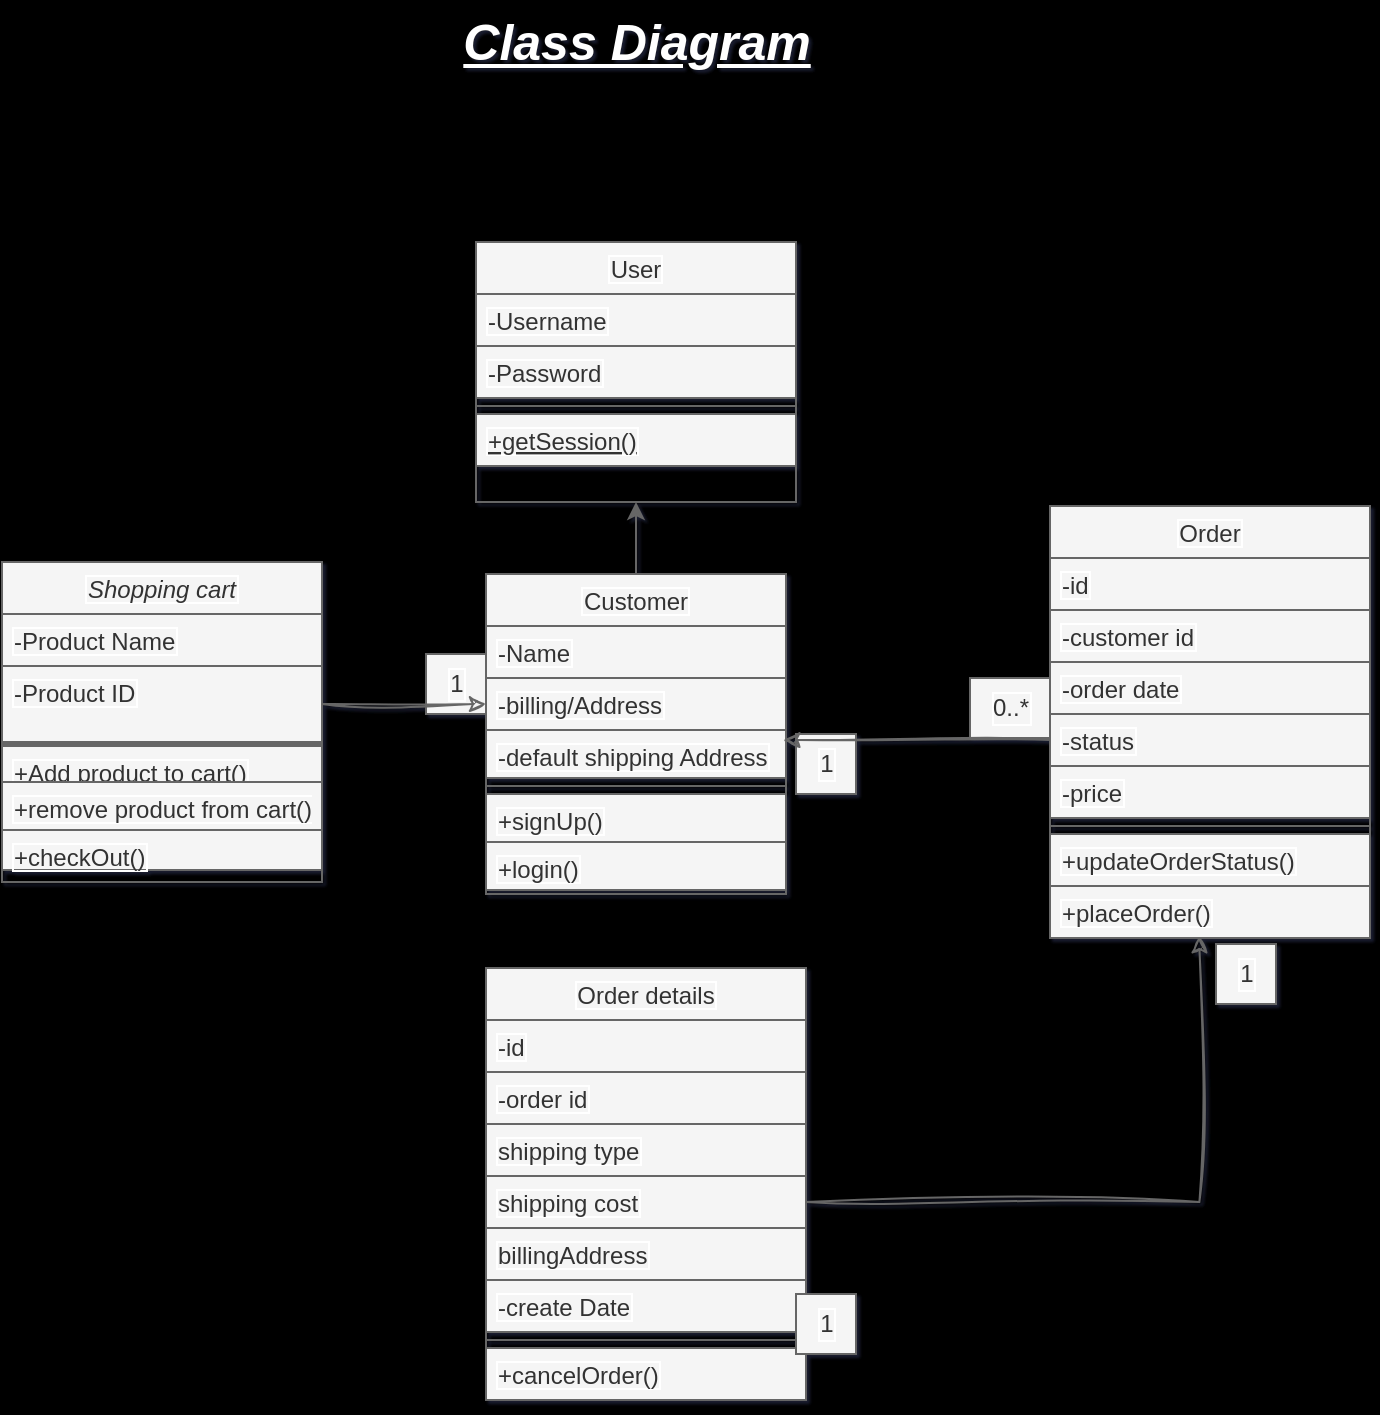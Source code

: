 <mxfile version="24.0.5" type="device">
  <diagram id="C5RBs43oDa-KdzZeNtuy" name="Page-1">
    <mxGraphModel dx="1221" dy="787" grid="0" gridSize="10" guides="1" tooltips="1" connect="1" arrows="1" fold="1" page="0" pageScale="1" pageWidth="827" pageHeight="1169" background="#000000" math="0" shadow="1">
      <root>
        <mxCell id="WIyWlLk6GJQsqaUBKTNV-0" />
        <mxCell id="WIyWlLk6GJQsqaUBKTNV-1" parent="WIyWlLk6GJQsqaUBKTNV-0" />
        <mxCell id="SNpm3om3-C7uNST0-aa4-1" value="Shopping cart" style="swimlane;fontStyle=2;align=center;verticalAlign=top;childLayout=stackLayout;horizontal=1;startSize=26;horizontalStack=0;resizeParent=1;resizeLast=0;collapsible=1;marginBottom=0;rounded=0;shadow=0;strokeWidth=1;labelBorderColor=#FFFFFF;fillColor=#f5f5f5;strokeColor=#666666;fontColor=#333333;" parent="WIyWlLk6GJQsqaUBKTNV-1" vertex="1">
          <mxGeometry x="43" y="314" width="160" height="160" as="geometry">
            <mxRectangle x="230" y="140" width="160" height="26" as="alternateBounds" />
          </mxGeometry>
        </mxCell>
        <mxCell id="SNpm3om3-C7uNST0-aa4-2" value="-Product Name" style="text;align=left;verticalAlign=top;spacingLeft=4;spacingRight=4;overflow=hidden;rotatable=0;points=[[0,0.5],[1,0.5]];portConstraint=eastwest;labelBorderColor=#FFFFFF;fillColor=#f5f5f5;strokeColor=#666666;fontColor=#333333;" parent="SNpm3om3-C7uNST0-aa4-1" vertex="1">
          <mxGeometry y="26" width="160" height="26" as="geometry" />
        </mxCell>
        <mxCell id="SNpm3om3-C7uNST0-aa4-3" value="-Product ID" style="text;align=left;verticalAlign=top;spacingLeft=4;spacingRight=4;overflow=hidden;rotatable=0;points=[[0,0.5],[1,0.5]];portConstraint=eastwest;rounded=0;shadow=0;html=0;labelBorderColor=#FFFFFF;fillColor=#f5f5f5;strokeColor=#666666;fontColor=#333333;" parent="SNpm3om3-C7uNST0-aa4-1" vertex="1">
          <mxGeometry y="52" width="160" height="38" as="geometry" />
        </mxCell>
        <mxCell id="SNpm3om3-C7uNST0-aa4-4" value="" style="line;html=1;strokeWidth=1;align=left;verticalAlign=middle;spacingTop=-1;spacingLeft=3;spacingRight=3;rotatable=0;labelPosition=right;points=[];portConstraint=eastwest;labelBorderColor=#FFFFFF;fillColor=#f5f5f5;strokeColor=#666666;fontColor=#333333;" parent="SNpm3om3-C7uNST0-aa4-1" vertex="1">
          <mxGeometry y="90" width="160" height="2" as="geometry" />
        </mxCell>
        <mxCell id="SNpm3om3-C7uNST0-aa4-5" value="+Add product to cart()" style="text;align=left;verticalAlign=top;spacingLeft=4;spacingRight=4;overflow=hidden;rotatable=0;points=[[0,0.5],[1,0.5]];portConstraint=eastwest;labelBorderColor=#FFFFFF;fillColor=#f5f5f5;strokeColor=#666666;fontColor=#333333;" parent="SNpm3om3-C7uNST0-aa4-1" vertex="1">
          <mxGeometry y="92" width="160" height="18" as="geometry" />
        </mxCell>
        <mxCell id="SNpm3om3-C7uNST0-aa4-6" value="+remove product from cart()" style="text;align=left;verticalAlign=top;spacingLeft=4;spacingRight=4;overflow=hidden;rotatable=0;points=[[0,0.5],[1,0.5]];portConstraint=eastwest;labelBorderColor=#FFFFFF;fillColor=#f5f5f5;strokeColor=#666666;fontColor=#333333;" parent="SNpm3om3-C7uNST0-aa4-1" vertex="1">
          <mxGeometry y="110" width="160" height="24" as="geometry" />
        </mxCell>
        <mxCell id="SNpm3om3-C7uNST0-aa4-7" value="+checkOut()" style="text;align=left;verticalAlign=top;spacingLeft=4;spacingRight=4;overflow=hidden;rotatable=0;points=[[0,0.5],[1,0.5]];portConstraint=eastwest;labelBorderColor=#FFFFFF;fillColor=#f5f5f5;strokeColor=#666666;fontColor=#333333;" parent="SNpm3om3-C7uNST0-aa4-1" vertex="1">
          <mxGeometry y="134" width="160" height="20" as="geometry" />
        </mxCell>
        <mxCell id="SNpm3om3-C7uNST0-aa4-8" value="User" style="swimlane;fontStyle=0;align=center;verticalAlign=top;childLayout=stackLayout;horizontal=1;startSize=26;horizontalStack=0;resizeParent=1;resizeLast=0;collapsible=1;marginBottom=0;rounded=0;shadow=0;strokeWidth=1;labelBorderColor=#FFFFFF;fillColor=#f5f5f5;strokeColor=#666666;fontColor=#333333;" parent="WIyWlLk6GJQsqaUBKTNV-1" vertex="1">
          <mxGeometry x="280" y="154" width="160" height="130" as="geometry">
            <mxRectangle x="130" y="380" width="160" height="26" as="alternateBounds" />
          </mxGeometry>
        </mxCell>
        <mxCell id="SNpm3om3-C7uNST0-aa4-9" value="-Username" style="text;align=left;verticalAlign=top;spacingLeft=4;spacingRight=4;overflow=hidden;rotatable=0;points=[[0,0.5],[1,0.5]];portConstraint=eastwest;labelBorderColor=#FFFFFF;fillColor=#f5f5f5;strokeColor=#666666;fontColor=#333333;" parent="SNpm3om3-C7uNST0-aa4-8" vertex="1">
          <mxGeometry y="26" width="160" height="26" as="geometry" />
        </mxCell>
        <mxCell id="SNpm3om3-C7uNST0-aa4-10" value="-Password" style="text;align=left;verticalAlign=top;spacingLeft=4;spacingRight=4;overflow=hidden;rotatable=0;points=[[0,0.5],[1,0.5]];portConstraint=eastwest;rounded=0;shadow=0;html=0;labelBorderColor=#FFFFFF;fillColor=#f5f5f5;strokeColor=#666666;fontColor=#333333;" parent="SNpm3om3-C7uNST0-aa4-8" vertex="1">
          <mxGeometry y="52" width="160" height="26" as="geometry" />
        </mxCell>
        <mxCell id="SNpm3om3-C7uNST0-aa4-11" value="" style="line;html=1;strokeWidth=1;align=left;verticalAlign=middle;spacingTop=-1;spacingLeft=3;spacingRight=3;rotatable=0;labelPosition=right;points=[];portConstraint=eastwest;labelBorderColor=#FFFFFF;fillColor=#f5f5f5;strokeColor=#666666;fontColor=#333333;" parent="SNpm3om3-C7uNST0-aa4-8" vertex="1">
          <mxGeometry y="78" width="160" height="8" as="geometry" />
        </mxCell>
        <mxCell id="SNpm3om3-C7uNST0-aa4-12" value="+getSession()" style="text;align=left;verticalAlign=top;spacingLeft=4;spacingRight=4;overflow=hidden;rotatable=0;points=[[0,0.5],[1,0.5]];portConstraint=eastwest;fontStyle=4;labelBorderColor=#FFFFFF;fillColor=#f5f5f5;strokeColor=#666666;fontColor=#333333;" parent="SNpm3om3-C7uNST0-aa4-8" vertex="1">
          <mxGeometry y="86" width="160" height="26" as="geometry" />
        </mxCell>
        <mxCell id="SNpm3om3-C7uNST0-aa4-13" value="Customer" style="swimlane;fontStyle=0;align=center;verticalAlign=top;childLayout=stackLayout;horizontal=1;startSize=26;horizontalStack=0;resizeParent=1;resizeLast=0;collapsible=1;marginBottom=0;rounded=0;shadow=0;strokeWidth=1;labelBorderColor=#FFFFFF;fillColor=#f5f5f5;strokeColor=#666666;fontColor=#333333;" parent="WIyWlLk6GJQsqaUBKTNV-1" vertex="1">
          <mxGeometry x="285" y="320" width="150" height="160" as="geometry">
            <mxRectangle x="340" y="380" width="170" height="26" as="alternateBounds" />
          </mxGeometry>
        </mxCell>
        <mxCell id="SNpm3om3-C7uNST0-aa4-14" value="-Name" style="text;align=left;verticalAlign=top;spacingLeft=4;spacingRight=4;overflow=hidden;rotatable=0;points=[[0,0.5],[1,0.5]];portConstraint=eastwest;labelBorderColor=#FFFFFF;fillColor=#f5f5f5;strokeColor=#666666;fontColor=#333333;" parent="SNpm3om3-C7uNST0-aa4-13" vertex="1">
          <mxGeometry y="26" width="150" height="26" as="geometry" />
        </mxCell>
        <mxCell id="SNpm3om3-C7uNST0-aa4-15" value="-billing/Address" style="text;align=left;verticalAlign=top;spacingLeft=4;spacingRight=4;overflow=hidden;rotatable=0;points=[[0,0.5],[1,0.5]];portConstraint=eastwest;labelBorderColor=#FFFFFF;fillColor=#f5f5f5;strokeColor=#666666;fontColor=#333333;" parent="SNpm3om3-C7uNST0-aa4-13" vertex="1">
          <mxGeometry y="52" width="150" height="26" as="geometry" />
        </mxCell>
        <mxCell id="SNpm3om3-C7uNST0-aa4-16" value="-default shipping Address" style="text;align=left;verticalAlign=top;spacingLeft=4;spacingRight=4;overflow=hidden;rotatable=0;points=[[0,0.5],[1,0.5]];portConstraint=eastwest;labelBorderColor=#FFFFFF;fillColor=#f5f5f5;strokeColor=#666666;fontColor=#333333;" parent="SNpm3om3-C7uNST0-aa4-13" vertex="1">
          <mxGeometry y="78" width="150" height="24" as="geometry" />
        </mxCell>
        <mxCell id="SNpm3om3-C7uNST0-aa4-17" value="" style="line;html=1;strokeWidth=1;align=left;verticalAlign=middle;spacingTop=-1;spacingLeft=3;spacingRight=3;rotatable=0;labelPosition=right;points=[];portConstraint=eastwest;labelBorderColor=#FFFFFF;fillColor=#f5f5f5;strokeColor=#666666;fontColor=#333333;" parent="SNpm3om3-C7uNST0-aa4-13" vertex="1">
          <mxGeometry y="102" width="150" height="8" as="geometry" />
        </mxCell>
        <mxCell id="SNpm3om3-C7uNST0-aa4-18" value="+signUp()" style="text;align=left;verticalAlign=top;spacingLeft=4;spacingRight=4;overflow=hidden;rotatable=0;points=[[0,0.5],[1,0.5]];portConstraint=eastwest;labelBorderColor=#FFFFFF;fillColor=#f5f5f5;strokeColor=#666666;fontColor=#333333;" parent="SNpm3om3-C7uNST0-aa4-13" vertex="1">
          <mxGeometry y="110" width="150" height="24" as="geometry" />
        </mxCell>
        <mxCell id="SNpm3om3-C7uNST0-aa4-19" value="+login()" style="text;align=left;verticalAlign=top;spacingLeft=4;spacingRight=4;overflow=hidden;rotatable=0;points=[[0,0.5],[1,0.5]];portConstraint=eastwest;labelBorderColor=#FFFFFF;fillColor=#f5f5f5;strokeColor=#666666;fontColor=#333333;" parent="SNpm3om3-C7uNST0-aa4-13" vertex="1">
          <mxGeometry y="134" width="150" height="24" as="geometry" />
        </mxCell>
        <mxCell id="SNpm3om3-C7uNST0-aa4-20" value="Order details" style="swimlane;fontStyle=0;align=center;verticalAlign=top;childLayout=stackLayout;horizontal=1;startSize=26;horizontalStack=0;resizeParent=1;resizeLast=0;collapsible=1;marginBottom=0;rounded=0;shadow=0;strokeWidth=1;labelBorderColor=#FFFFFF;fillColor=#f5f5f5;strokeColor=#666666;fontColor=#333333;" parent="WIyWlLk6GJQsqaUBKTNV-1" vertex="1">
          <mxGeometry x="285" y="517" width="160" height="216" as="geometry">
            <mxRectangle x="550" y="140" width="160" height="26" as="alternateBounds" />
          </mxGeometry>
        </mxCell>
        <mxCell id="SNpm3om3-C7uNST0-aa4-21" value="-id" style="text;align=left;verticalAlign=top;spacingLeft=4;spacingRight=4;overflow=hidden;rotatable=0;points=[[0,0.5],[1,0.5]];portConstraint=eastwest;labelBorderColor=#FFFFFF;fillColor=#f5f5f5;strokeColor=#666666;fontColor=#333333;" parent="SNpm3om3-C7uNST0-aa4-20" vertex="1">
          <mxGeometry y="26" width="160" height="26" as="geometry" />
        </mxCell>
        <mxCell id="SNpm3om3-C7uNST0-aa4-22" value="-order id" style="text;align=left;verticalAlign=top;spacingLeft=4;spacingRight=4;overflow=hidden;rotatable=0;points=[[0,0.5],[1,0.5]];portConstraint=eastwest;rounded=0;shadow=0;html=0;labelBorderColor=#FFFFFF;fillColor=#f5f5f5;strokeColor=#666666;fontColor=#333333;" parent="SNpm3om3-C7uNST0-aa4-20" vertex="1">
          <mxGeometry y="52" width="160" height="26" as="geometry" />
        </mxCell>
        <mxCell id="SNpm3om3-C7uNST0-aa4-23" value="shipping type" style="text;align=left;verticalAlign=top;spacingLeft=4;spacingRight=4;overflow=hidden;rotatable=0;points=[[0,0.5],[1,0.5]];portConstraint=eastwest;rounded=0;shadow=0;html=0;labelBorderColor=#FFFFFF;fillColor=#f5f5f5;strokeColor=#666666;fontColor=#333333;" parent="SNpm3om3-C7uNST0-aa4-20" vertex="1">
          <mxGeometry y="78" width="160" height="26" as="geometry" />
        </mxCell>
        <mxCell id="SNpm3om3-C7uNST0-aa4-25" value="shipping cost" style="text;align=left;verticalAlign=top;spacingLeft=4;spacingRight=4;overflow=hidden;rotatable=0;points=[[0,0.5],[1,0.5]];portConstraint=eastwest;rounded=0;shadow=0;html=0;labelBorderColor=#FFFFFF;fillColor=#f5f5f5;strokeColor=#666666;fontColor=#333333;" parent="SNpm3om3-C7uNST0-aa4-20" vertex="1">
          <mxGeometry y="104" width="160" height="26" as="geometry" />
        </mxCell>
        <mxCell id="SNpm3om3-C7uNST0-aa4-26" value="billingAddress" style="text;align=left;verticalAlign=top;spacingLeft=4;spacingRight=4;overflow=hidden;rotatable=0;points=[[0,0.5],[1,0.5]];portConstraint=eastwest;rounded=0;shadow=0;html=0;labelBorderColor=#FFFFFF;fillColor=#f5f5f5;strokeColor=#666666;fontColor=#333333;" parent="SNpm3om3-C7uNST0-aa4-20" vertex="1">
          <mxGeometry y="130" width="160" height="26" as="geometry" />
        </mxCell>
        <mxCell id="SNpm3om3-C7uNST0-aa4-27" value="-create Date" style="text;align=left;verticalAlign=top;spacingLeft=4;spacingRight=4;overflow=hidden;rotatable=0;points=[[0,0.5],[1,0.5]];portConstraint=eastwest;labelBorderColor=#FFFFFF;fillColor=#f5f5f5;strokeColor=#666666;fontColor=#333333;" parent="SNpm3om3-C7uNST0-aa4-20" vertex="1">
          <mxGeometry y="156" width="160" height="26" as="geometry" />
        </mxCell>
        <mxCell id="SNpm3om3-C7uNST0-aa4-28" value="" style="line;html=1;strokeWidth=1;align=left;verticalAlign=middle;spacingTop=-1;spacingLeft=3;spacingRight=3;rotatable=0;labelPosition=right;points=[];portConstraint=eastwest;labelBorderColor=#FFFFFF;fillColor=#f5f5f5;strokeColor=#666666;fontColor=#333333;" parent="SNpm3om3-C7uNST0-aa4-20" vertex="1">
          <mxGeometry y="182" width="160" height="8" as="geometry" />
        </mxCell>
        <mxCell id="SNpm3om3-C7uNST0-aa4-29" value="+cancelOrder()" style="text;align=left;verticalAlign=top;spacingLeft=4;spacingRight=4;overflow=hidden;rotatable=0;points=[[0,0.5],[1,0.5]];portConstraint=eastwest;labelBorderColor=#FFFFFF;fillColor=#f5f5f5;strokeColor=#666666;fontColor=#333333;" parent="SNpm3om3-C7uNST0-aa4-20" vertex="1">
          <mxGeometry y="190" width="160" height="26" as="geometry" />
        </mxCell>
        <mxCell id="SNpm3om3-C7uNST0-aa4-30" value="Order" style="swimlane;fontStyle=0;align=center;verticalAlign=top;childLayout=stackLayout;horizontal=1;startSize=26;horizontalStack=0;resizeParent=1;resizeLast=0;collapsible=1;marginBottom=0;rounded=0;shadow=0;strokeWidth=1;labelBorderColor=#FFFFFF;fillColor=#f5f5f5;strokeColor=#666666;fontColor=#333333;" parent="WIyWlLk6GJQsqaUBKTNV-1" vertex="1">
          <mxGeometry x="567" y="286" width="160" height="216" as="geometry">
            <mxRectangle x="550" y="140" width="160" height="26" as="alternateBounds" />
          </mxGeometry>
        </mxCell>
        <mxCell id="SNpm3om3-C7uNST0-aa4-31" value="-id" style="text;align=left;verticalAlign=top;spacingLeft=4;spacingRight=4;overflow=hidden;rotatable=0;points=[[0,0.5],[1,0.5]];portConstraint=eastwest;labelBorderColor=#FFFFFF;fillColor=#f5f5f5;strokeColor=#666666;fontColor=#333333;" parent="SNpm3om3-C7uNST0-aa4-30" vertex="1">
          <mxGeometry y="26" width="160" height="26" as="geometry" />
        </mxCell>
        <mxCell id="SNpm3om3-C7uNST0-aa4-32" value="-customer id" style="text;align=left;verticalAlign=top;spacingLeft=4;spacingRight=4;overflow=hidden;rotatable=0;points=[[0,0.5],[1,0.5]];portConstraint=eastwest;rounded=0;shadow=0;html=0;labelBorderColor=#FFFFFF;fillColor=#f5f5f5;strokeColor=#666666;fontColor=#333333;" parent="SNpm3om3-C7uNST0-aa4-30" vertex="1">
          <mxGeometry y="52" width="160" height="26" as="geometry" />
        </mxCell>
        <mxCell id="SNpm3om3-C7uNST0-aa4-33" value="-order date" style="text;align=left;verticalAlign=top;spacingLeft=4;spacingRight=4;overflow=hidden;rotatable=0;points=[[0,0.5],[1,0.5]];portConstraint=eastwest;rounded=0;shadow=0;html=0;labelBorderColor=#FFFFFF;fillColor=#f5f5f5;strokeColor=#666666;fontColor=#333333;" parent="SNpm3om3-C7uNST0-aa4-30" vertex="1">
          <mxGeometry y="78" width="160" height="26" as="geometry" />
        </mxCell>
        <mxCell id="SNpm3om3-C7uNST0-aa4-34" value="-status" style="text;align=left;verticalAlign=top;spacingLeft=4;spacingRight=4;overflow=hidden;rotatable=0;points=[[0,0.5],[1,0.5]];portConstraint=eastwest;rounded=0;shadow=0;html=0;labelBorderColor=#FFFFFF;fillColor=#f5f5f5;strokeColor=#666666;fontColor=#333333;" parent="SNpm3om3-C7uNST0-aa4-30" vertex="1">
          <mxGeometry y="104" width="160" height="26" as="geometry" />
        </mxCell>
        <mxCell id="SNpm3om3-C7uNST0-aa4-35" value="-price" style="text;align=left;verticalAlign=top;spacingLeft=4;spacingRight=4;overflow=hidden;rotatable=0;points=[[0,0.5],[1,0.5]];portConstraint=eastwest;rounded=0;shadow=0;html=0;labelBorderColor=#FFFFFF;fillColor=#f5f5f5;strokeColor=#666666;fontColor=#333333;" parent="SNpm3om3-C7uNST0-aa4-30" vertex="1">
          <mxGeometry y="130" width="160" height="26" as="geometry" />
        </mxCell>
        <mxCell id="SNpm3om3-C7uNST0-aa4-36" value="" style="line;html=1;strokeWidth=1;align=left;verticalAlign=middle;spacingTop=-1;spacingLeft=3;spacingRight=3;rotatable=0;labelPosition=right;points=[];portConstraint=eastwest;labelBorderColor=#FFFFFF;fillColor=#f5f5f5;strokeColor=#666666;fontColor=#333333;" parent="SNpm3om3-C7uNST0-aa4-30" vertex="1">
          <mxGeometry y="156" width="160" height="8" as="geometry" />
        </mxCell>
        <mxCell id="SNpm3om3-C7uNST0-aa4-37" value="+updateOrderStatus()" style="text;align=left;verticalAlign=top;spacingLeft=4;spacingRight=4;overflow=hidden;rotatable=0;points=[[0,0.5],[1,0.5]];portConstraint=eastwest;labelBorderColor=#FFFFFF;fillColor=#f5f5f5;strokeColor=#666666;fontColor=#333333;" parent="SNpm3om3-C7uNST0-aa4-30" vertex="1">
          <mxGeometry y="164" width="160" height="26" as="geometry" />
        </mxCell>
        <mxCell id="SNpm3om3-C7uNST0-aa4-38" value="+placeOrder()" style="text;align=left;verticalAlign=top;spacingLeft=4;spacingRight=4;overflow=hidden;rotatable=0;points=[[0,0.5],[1,0.5]];portConstraint=eastwest;labelBorderColor=#FFFFFF;fillColor=#f5f5f5;strokeColor=#666666;fontColor=#333333;" parent="SNpm3om3-C7uNST0-aa4-30" vertex="1">
          <mxGeometry y="190" width="160" height="26" as="geometry" />
        </mxCell>
        <mxCell id="SNpm3om3-C7uNST0-aa4-39" value="" style="endArrow=classic;html=1;rounded=0;entryX=0.5;entryY=1;entryDx=0;entryDy=0;exitX=0.5;exitY=0;exitDx=0;exitDy=0;fontColor=#FFFFFF;labelBorderColor=#FFFFFF;fillColor=#f5f5f5;strokeColor=#666666;" parent="WIyWlLk6GJQsqaUBKTNV-1" source="SNpm3om3-C7uNST0-aa4-13" target="SNpm3om3-C7uNST0-aa4-8" edge="1">
          <mxGeometry width="50" height="50" relative="1" as="geometry">
            <mxPoint x="350" y="320" as="sourcePoint" />
            <mxPoint x="400" y="270" as="targetPoint" />
          </mxGeometry>
        </mxCell>
        <mxCell id="SNpm3om3-C7uNST0-aa4-42" value="1" style="text;html=1;align=center;verticalAlign=middle;resizable=0;points=[];autosize=1;strokeColor=#666666;fillColor=#f5f5f5;labelBorderColor=#FFFFFF;fontColor=#333333;" parent="WIyWlLk6GJQsqaUBKTNV-1" vertex="1">
          <mxGeometry x="650" y="505" width="30" height="30" as="geometry" />
        </mxCell>
        <mxCell id="SNpm3om3-C7uNST0-aa4-43" value="1" style="text;html=1;align=center;verticalAlign=middle;resizable=0;points=[];autosize=1;strokeColor=#666666;fillColor=#f5f5f5;labelBorderColor=#FFFFFF;fontColor=#333333;" parent="WIyWlLk6GJQsqaUBKTNV-1" vertex="1">
          <mxGeometry x="255" y="360" width="30" height="30" as="geometry" />
        </mxCell>
        <mxCell id="SNpm3om3-C7uNST0-aa4-44" value="1" style="text;html=1;align=center;verticalAlign=middle;resizable=0;points=[];autosize=1;strokeColor=#666666;fillColor=#f5f5f5;labelBorderColor=#FFFFFF;fontColor=#333333;" parent="WIyWlLk6GJQsqaUBKTNV-1" vertex="1">
          <mxGeometry x="440" y="400" width="30" height="30" as="geometry" />
        </mxCell>
        <mxCell id="SNpm3om3-C7uNST0-aa4-45" value="1" style="text;html=1;align=center;verticalAlign=middle;resizable=0;points=[];autosize=1;strokeColor=#666666;fillColor=#f5f5f5;labelBorderColor=#FFFFFF;fontColor=#333333;" parent="WIyWlLk6GJQsqaUBKTNV-1" vertex="1">
          <mxGeometry x="440" y="680" width="30" height="30" as="geometry" />
        </mxCell>
        <mxCell id="SNpm3om3-C7uNST0-aa4-46" value="0..*" style="text;html=1;align=center;verticalAlign=middle;resizable=0;points=[];autosize=1;strokeColor=#666666;fillColor=#f5f5f5;labelBorderColor=#FFFFFF;fontColor=#333333;" parent="WIyWlLk6GJQsqaUBKTNV-1" vertex="1">
          <mxGeometry x="527" y="372" width="40" height="30" as="geometry" />
        </mxCell>
        <mxCell id="SNpm3om3-C7uNST0-aa4-48" value="&lt;b&gt;&lt;i&gt;&lt;font style=&quot;font-size: 25px;&quot;&gt;&lt;u&gt;Class Diagram&lt;/u&gt;&lt;/font&gt;&lt;/i&gt;&lt;/b&gt;" style="text;html=1;align=center;verticalAlign=middle;resizable=0;points=[];autosize=1;strokeColor=none;fillColor=none;fontColor=#FFFFFF;" parent="WIyWlLk6GJQsqaUBKTNV-1" vertex="1">
          <mxGeometry x="260" y="33" width="200" height="40" as="geometry" />
        </mxCell>
        <mxCell id="TSZwbKPeq5aykjA1y-sf-1" style="edgeStyle=orthogonalEdgeStyle;rounded=0;sketch=1;hachureGap=4;jiggle=2;curveFitting=1;orthogonalLoop=1;jettySize=auto;html=1;fontFamily=Architects Daughter;fontSource=https%3A%2F%2Ffonts.googleapis.com%2Fcss%3Ffamily%3DArchitects%2BDaughter;fontColor=#FFFFFF;labelBorderColor=#FFFFFF;fillColor=#f5f5f5;strokeColor=#666666;" edge="1" parent="WIyWlLk6GJQsqaUBKTNV-1" source="SNpm3om3-C7uNST0-aa4-3" target="SNpm3om3-C7uNST0-aa4-15">
          <mxGeometry relative="1" as="geometry" />
        </mxCell>
        <mxCell id="TSZwbKPeq5aykjA1y-sf-3" style="edgeStyle=orthogonalEdgeStyle;rounded=0;sketch=1;hachureGap=4;jiggle=2;curveFitting=1;orthogonalLoop=1;jettySize=auto;html=1;fontFamily=Architects Daughter;fontSource=https%3A%2F%2Ffonts.googleapis.com%2Fcss%3Ffamily%3DArchitects%2BDaughter;entryX=0.467;entryY=0.966;entryDx=0;entryDy=0;entryPerimeter=0;fontColor=#FFFFFF;labelBorderColor=#FFFFFF;fillColor=#f5f5f5;strokeColor=#666666;" edge="1" parent="WIyWlLk6GJQsqaUBKTNV-1" source="SNpm3om3-C7uNST0-aa4-25" target="SNpm3om3-C7uNST0-aa4-38">
          <mxGeometry relative="1" as="geometry">
            <mxPoint x="633" y="545" as="targetPoint" />
          </mxGeometry>
        </mxCell>
        <mxCell id="TSZwbKPeq5aykjA1y-sf-4" style="edgeStyle=orthogonalEdgeStyle;rounded=0;sketch=1;hachureGap=4;jiggle=2;curveFitting=1;orthogonalLoop=1;jettySize=auto;html=1;entryX=0.991;entryY=0.208;entryDx=0;entryDy=0;entryPerimeter=0;fontFamily=Architects Daughter;fontSource=https%3A%2F%2Ffonts.googleapis.com%2Fcss%3Ffamily%3DArchitects%2BDaughter;fontColor=#FFFFFF;labelBorderColor=#FFFFFF;fillColor=#f5f5f5;strokeColor=#666666;" edge="1" parent="WIyWlLk6GJQsqaUBKTNV-1" source="SNpm3om3-C7uNST0-aa4-34" target="SNpm3om3-C7uNST0-aa4-16">
          <mxGeometry relative="1" as="geometry" />
        </mxCell>
      </root>
    </mxGraphModel>
  </diagram>
</mxfile>
